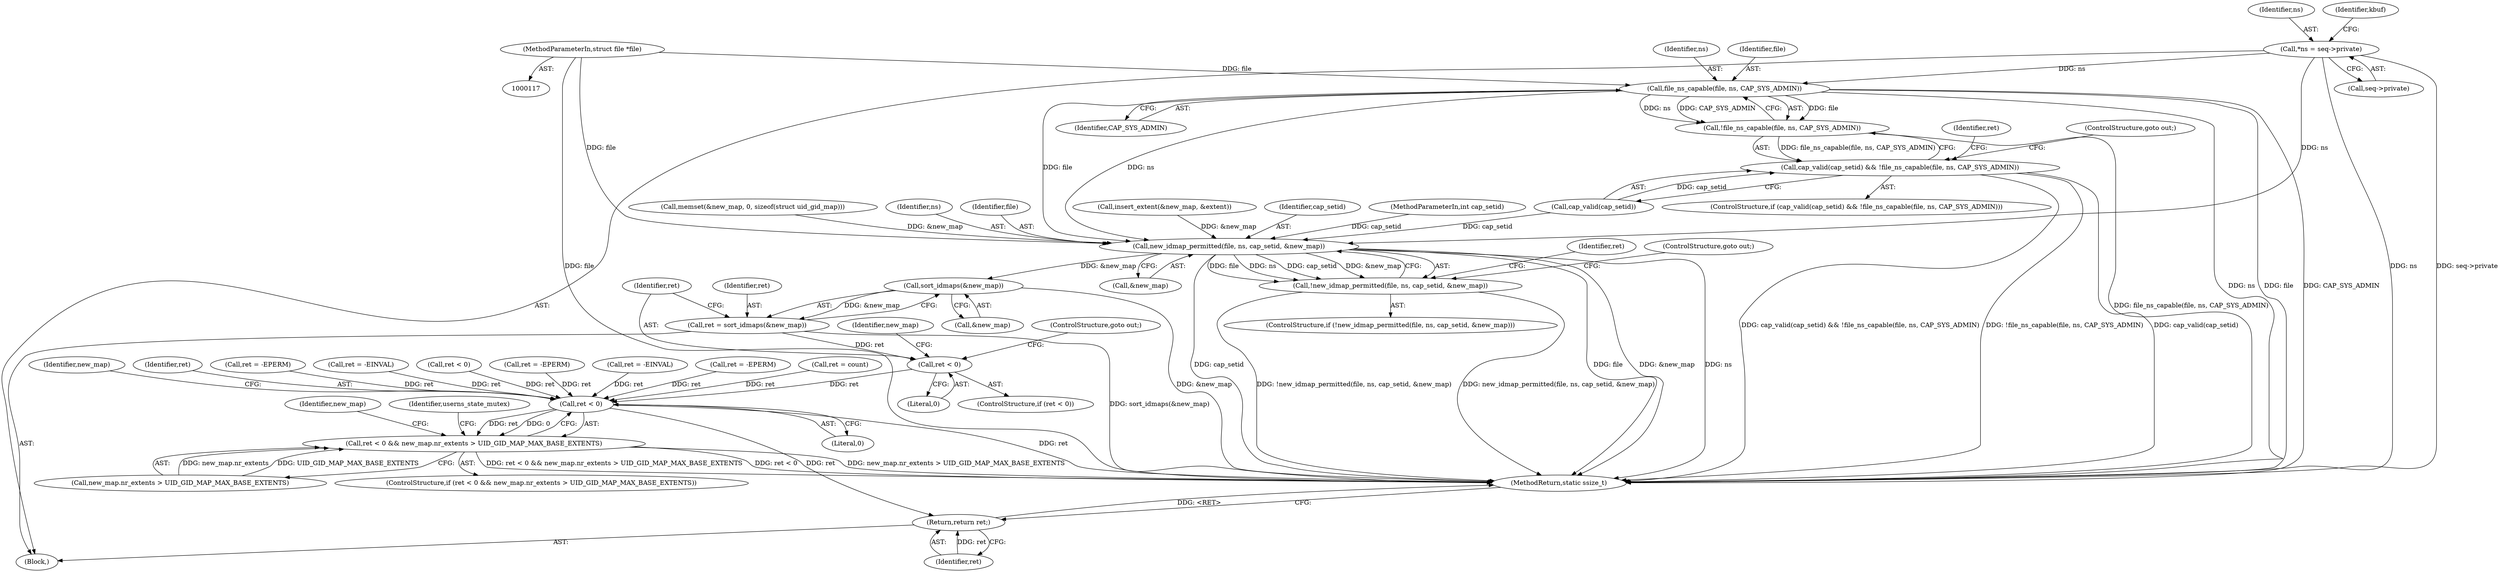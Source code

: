 digraph "0_linux_d2f007dbe7e4c9583eea6eb04d60001e85c6f1bd@pointer" {
"1000196" [label="(Call,file_ns_capable(file, ns, CAP_SYS_ADMIN))"];
"1000118" [label="(MethodParameterIn,struct file *file)"];
"1000133" [label="(Call,*ns = seq->private)"];
"1000195" [label="(Call,!file_ns_capable(file, ns, CAP_SYS_ADMIN))"];
"1000192" [label="(Call,cap_valid(cap_setid) && !file_ns_capable(file, ns, CAP_SYS_ADMIN))"];
"1000400" [label="(Call,new_idmap_permitted(file, ns, cap_setid, &new_map))"];
"1000399" [label="(Call,!new_idmap_permitted(file, ns, cap_setid, &new_map))"];
"1000473" [label="(Call,sort_idmaps(&new_map))"];
"1000471" [label="(Call,ret = sort_idmaps(&new_map))"];
"1000477" [label="(Call,ret < 0)"];
"1000539" [label="(Call,ret < 0)"];
"1000538" [label="(Call,ret < 0 && new_map.nr_extents > UID_GID_MAP_MAX_BASE_EXTENTS)"];
"1000576" [label="(Return,return ret;)"];
"1000200" [label="(ControlStructure,goto out;)"];
"1000402" [label="(Identifier,ns)"];
"1000408" [label="(Identifier,ret)"];
"1000201" [label="(Call,ret = -EINVAL)"];
"1000479" [label="(Literal,0)"];
"1000471" [label="(Call,ret = sort_idmaps(&new_map))"];
"1000379" [label="(Call,ret < 0)"];
"1000573" [label="(Identifier,userns_state_mutex)"];
"1000576" [label="(Return,return ret;)"];
"1000476" [label="(ControlStructure,if (ret < 0))"];
"1000118" [label="(MethodParameterIn,struct file *file)"];
"1000197" [label="(Identifier,file)"];
"1000191" [label="(ControlStructure,if (cap_valid(cap_setid) && !file_ns_capable(file, ns, CAP_SYS_ADMIN)))"];
"1000478" [label="(Identifier,ret)"];
"1000406" [label="(ControlStructure,goto out;)"];
"1000484" [label="(Identifier,new_map)"];
"1000542" [label="(Call,new_map.nr_extents > UID_GID_MAP_MAX_BASE_EXTENTS)"];
"1000394" [label="(Call,ret = -EPERM)"];
"1000401" [label="(Identifier,file)"];
"1000474" [label="(Call,&new_map)"];
"1000383" [label="(Call,ret = -EINVAL)"];
"1000180" [label="(Call,ret = -EPERM)"];
"1000541" [label="(Literal,0)"];
"1000373" [label="(Call,insert_extent(&new_map, &extent))"];
"1000403" [label="(Identifier,cap_setid)"];
"1000538" [label="(Call,ret < 0 && new_map.nr_extents > UID_GID_MAP_MAX_BASE_EXTENTS)"];
"1000480" [label="(ControlStructure,goto out;)"];
"1000134" [label="(Identifier,ns)"];
"1000125" [label="(Block,)"];
"1000199" [label="(Identifier,CAP_SYS_ADMIN)"];
"1000202" [label="(Identifier,ret)"];
"1000550" [label="(Identifier,new_map)"];
"1000133" [label="(Call,*ns = seq->private)"];
"1000135" [label="(Call,seq->private)"];
"1000398" [label="(ControlStructure,if (!new_idmap_permitted(file, ns, cap_setid, &new_map)))"];
"1000122" [label="(MethodParameterIn,int cap_setid)"];
"1000472" [label="(Identifier,ret)"];
"1000537" [label="(ControlStructure,if (ret < 0 && new_map.nr_extents > UID_GID_MAP_MAX_BASE_EXTENTS))"];
"1000539" [label="(Call,ret < 0)"];
"1000400" [label="(Call,new_idmap_permitted(file, ns, cap_setid, &new_map))"];
"1000193" [label="(Call,cap_valid(cap_setid))"];
"1000477" [label="(Call,ret < 0)"];
"1000577" [label="(Identifier,ret)"];
"1000399" [label="(Call,!new_idmap_permitted(file, ns, cap_setid, &new_map))"];
"1000174" [label="(Call,memset(&new_map, 0, sizeof(struct uid_gid_map)))"];
"1000533" [label="(Call,ret = count)"];
"1000578" [label="(MethodReturn,static ssize_t)"];
"1000196" [label="(Call,file_ns_capable(file, ns, CAP_SYS_ADMIN))"];
"1000192" [label="(Call,cap_valid(cap_setid) && !file_ns_capable(file, ns, CAP_SYS_ADMIN))"];
"1000544" [label="(Identifier,new_map)"];
"1000540" [label="(Identifier,ret)"];
"1000195" [label="(Call,!file_ns_capable(file, ns, CAP_SYS_ADMIN))"];
"1000198" [label="(Identifier,ns)"];
"1000407" [label="(Call,ret = -EPERM)"];
"1000473" [label="(Call,sort_idmaps(&new_map))"];
"1000143" [label="(Identifier,kbuf)"];
"1000404" [label="(Call,&new_map)"];
"1000196" -> "1000195"  [label="AST: "];
"1000196" -> "1000199"  [label="CFG: "];
"1000197" -> "1000196"  [label="AST: "];
"1000198" -> "1000196"  [label="AST: "];
"1000199" -> "1000196"  [label="AST: "];
"1000195" -> "1000196"  [label="CFG: "];
"1000196" -> "1000578"  [label="DDG: file"];
"1000196" -> "1000578"  [label="DDG: CAP_SYS_ADMIN"];
"1000196" -> "1000578"  [label="DDG: ns"];
"1000196" -> "1000195"  [label="DDG: file"];
"1000196" -> "1000195"  [label="DDG: ns"];
"1000196" -> "1000195"  [label="DDG: CAP_SYS_ADMIN"];
"1000118" -> "1000196"  [label="DDG: file"];
"1000133" -> "1000196"  [label="DDG: ns"];
"1000196" -> "1000400"  [label="DDG: file"];
"1000196" -> "1000400"  [label="DDG: ns"];
"1000118" -> "1000117"  [label="AST: "];
"1000118" -> "1000578"  [label="DDG: file"];
"1000118" -> "1000400"  [label="DDG: file"];
"1000133" -> "1000125"  [label="AST: "];
"1000133" -> "1000135"  [label="CFG: "];
"1000134" -> "1000133"  [label="AST: "];
"1000135" -> "1000133"  [label="AST: "];
"1000143" -> "1000133"  [label="CFG: "];
"1000133" -> "1000578"  [label="DDG: ns"];
"1000133" -> "1000578"  [label="DDG: seq->private"];
"1000133" -> "1000400"  [label="DDG: ns"];
"1000195" -> "1000192"  [label="AST: "];
"1000192" -> "1000195"  [label="CFG: "];
"1000195" -> "1000578"  [label="DDG: file_ns_capable(file, ns, CAP_SYS_ADMIN)"];
"1000195" -> "1000192"  [label="DDG: file_ns_capable(file, ns, CAP_SYS_ADMIN)"];
"1000192" -> "1000191"  [label="AST: "];
"1000192" -> "1000193"  [label="CFG: "];
"1000193" -> "1000192"  [label="AST: "];
"1000200" -> "1000192"  [label="CFG: "];
"1000202" -> "1000192"  [label="CFG: "];
"1000192" -> "1000578"  [label="DDG: !file_ns_capable(file, ns, CAP_SYS_ADMIN)"];
"1000192" -> "1000578"  [label="DDG: cap_valid(cap_setid)"];
"1000192" -> "1000578"  [label="DDG: cap_valid(cap_setid) && !file_ns_capable(file, ns, CAP_SYS_ADMIN)"];
"1000193" -> "1000192"  [label="DDG: cap_setid"];
"1000400" -> "1000399"  [label="AST: "];
"1000400" -> "1000404"  [label="CFG: "];
"1000401" -> "1000400"  [label="AST: "];
"1000402" -> "1000400"  [label="AST: "];
"1000403" -> "1000400"  [label="AST: "];
"1000404" -> "1000400"  [label="AST: "];
"1000399" -> "1000400"  [label="CFG: "];
"1000400" -> "1000578"  [label="DDG: file"];
"1000400" -> "1000578"  [label="DDG: &new_map"];
"1000400" -> "1000578"  [label="DDG: ns"];
"1000400" -> "1000578"  [label="DDG: cap_setid"];
"1000400" -> "1000399"  [label="DDG: file"];
"1000400" -> "1000399"  [label="DDG: ns"];
"1000400" -> "1000399"  [label="DDG: cap_setid"];
"1000400" -> "1000399"  [label="DDG: &new_map"];
"1000193" -> "1000400"  [label="DDG: cap_setid"];
"1000122" -> "1000400"  [label="DDG: cap_setid"];
"1000373" -> "1000400"  [label="DDG: &new_map"];
"1000174" -> "1000400"  [label="DDG: &new_map"];
"1000400" -> "1000473"  [label="DDG: &new_map"];
"1000399" -> "1000398"  [label="AST: "];
"1000406" -> "1000399"  [label="CFG: "];
"1000408" -> "1000399"  [label="CFG: "];
"1000399" -> "1000578"  [label="DDG: new_idmap_permitted(file, ns, cap_setid, &new_map)"];
"1000399" -> "1000578"  [label="DDG: !new_idmap_permitted(file, ns, cap_setid, &new_map)"];
"1000473" -> "1000471"  [label="AST: "];
"1000473" -> "1000474"  [label="CFG: "];
"1000474" -> "1000473"  [label="AST: "];
"1000471" -> "1000473"  [label="CFG: "];
"1000473" -> "1000578"  [label="DDG: &new_map"];
"1000473" -> "1000471"  [label="DDG: &new_map"];
"1000471" -> "1000125"  [label="AST: "];
"1000472" -> "1000471"  [label="AST: "];
"1000478" -> "1000471"  [label="CFG: "];
"1000471" -> "1000578"  [label="DDG: sort_idmaps(&new_map)"];
"1000471" -> "1000477"  [label="DDG: ret"];
"1000477" -> "1000476"  [label="AST: "];
"1000477" -> "1000479"  [label="CFG: "];
"1000478" -> "1000477"  [label="AST: "];
"1000479" -> "1000477"  [label="AST: "];
"1000480" -> "1000477"  [label="CFG: "];
"1000484" -> "1000477"  [label="CFG: "];
"1000477" -> "1000539"  [label="DDG: ret"];
"1000539" -> "1000538"  [label="AST: "];
"1000539" -> "1000541"  [label="CFG: "];
"1000540" -> "1000539"  [label="AST: "];
"1000541" -> "1000539"  [label="AST: "];
"1000544" -> "1000539"  [label="CFG: "];
"1000538" -> "1000539"  [label="CFG: "];
"1000539" -> "1000578"  [label="DDG: ret"];
"1000539" -> "1000538"  [label="DDG: ret"];
"1000539" -> "1000538"  [label="DDG: 0"];
"1000383" -> "1000539"  [label="DDG: ret"];
"1000407" -> "1000539"  [label="DDG: ret"];
"1000379" -> "1000539"  [label="DDG: ret"];
"1000180" -> "1000539"  [label="DDG: ret"];
"1000533" -> "1000539"  [label="DDG: ret"];
"1000201" -> "1000539"  [label="DDG: ret"];
"1000394" -> "1000539"  [label="DDG: ret"];
"1000539" -> "1000576"  [label="DDG: ret"];
"1000538" -> "1000537"  [label="AST: "];
"1000538" -> "1000542"  [label="CFG: "];
"1000542" -> "1000538"  [label="AST: "];
"1000550" -> "1000538"  [label="CFG: "];
"1000573" -> "1000538"  [label="CFG: "];
"1000538" -> "1000578"  [label="DDG: new_map.nr_extents > UID_GID_MAP_MAX_BASE_EXTENTS"];
"1000538" -> "1000578"  [label="DDG: ret < 0"];
"1000538" -> "1000578"  [label="DDG: ret < 0 && new_map.nr_extents > UID_GID_MAP_MAX_BASE_EXTENTS"];
"1000542" -> "1000538"  [label="DDG: new_map.nr_extents"];
"1000542" -> "1000538"  [label="DDG: UID_GID_MAP_MAX_BASE_EXTENTS"];
"1000576" -> "1000125"  [label="AST: "];
"1000576" -> "1000577"  [label="CFG: "];
"1000577" -> "1000576"  [label="AST: "];
"1000578" -> "1000576"  [label="CFG: "];
"1000576" -> "1000578"  [label="DDG: <RET>"];
"1000577" -> "1000576"  [label="DDG: ret"];
}
